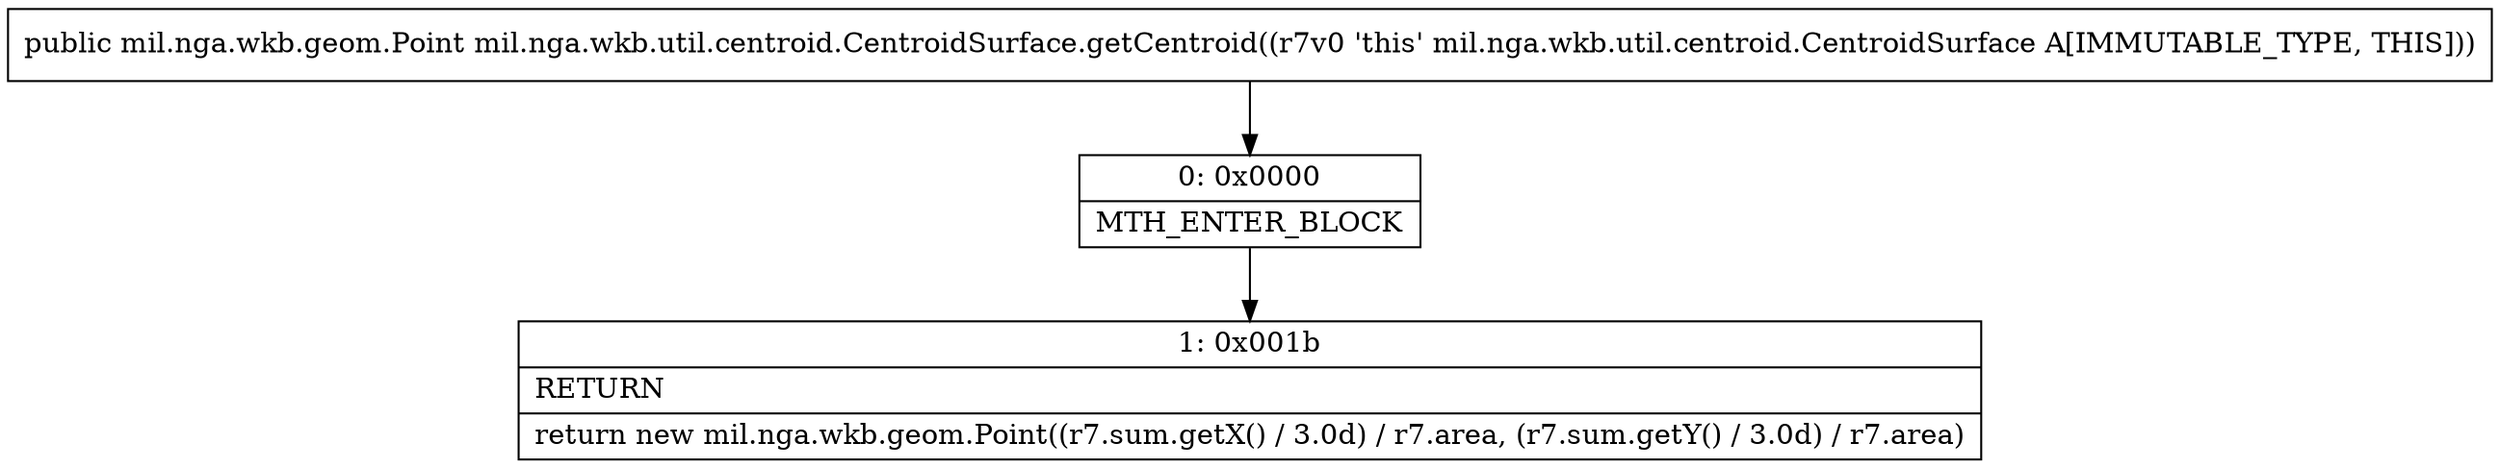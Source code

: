 digraph "CFG formil.nga.wkb.util.centroid.CentroidSurface.getCentroid()Lmil\/nga\/wkb\/geom\/Point;" {
Node_0 [shape=record,label="{0\:\ 0x0000|MTH_ENTER_BLOCK\l}"];
Node_1 [shape=record,label="{1\:\ 0x001b|RETURN\l|return new mil.nga.wkb.geom.Point((r7.sum.getX() \/ 3.0d) \/ r7.area, (r7.sum.getY() \/ 3.0d) \/ r7.area)\l}"];
MethodNode[shape=record,label="{public mil.nga.wkb.geom.Point mil.nga.wkb.util.centroid.CentroidSurface.getCentroid((r7v0 'this' mil.nga.wkb.util.centroid.CentroidSurface A[IMMUTABLE_TYPE, THIS])) }"];
MethodNode -> Node_0;
Node_0 -> Node_1;
}

